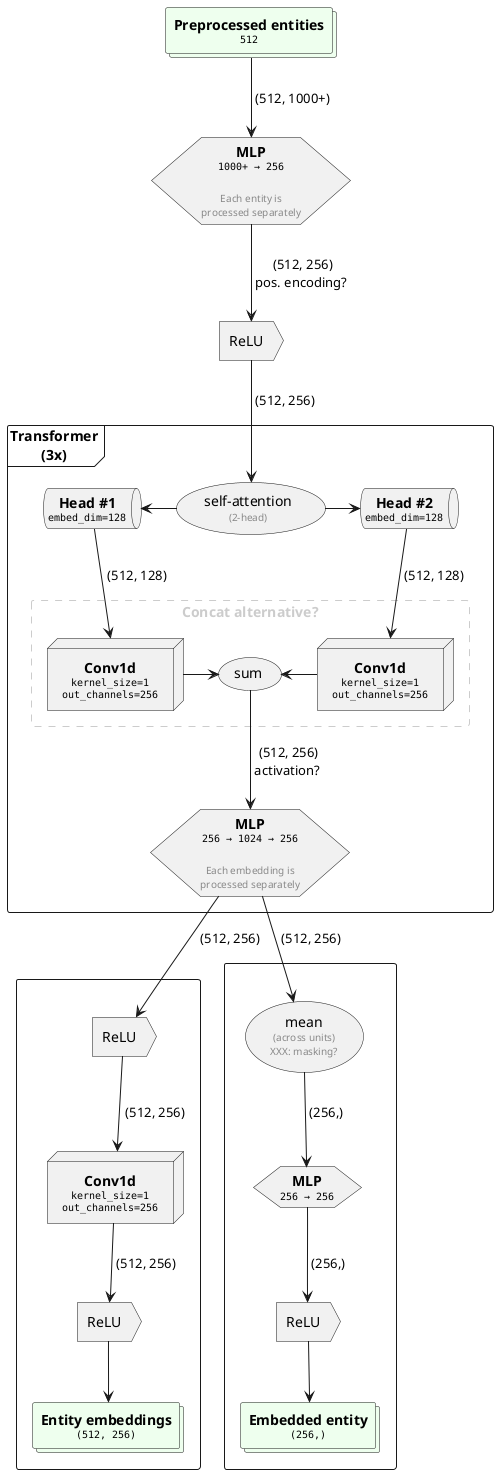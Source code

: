 @startuml "arch-alphastar-entity"

skinparam defaultTextAlignment center

<style>
Collections {
  BackGroundColor #efe
}
</style>

'''
''' Utility functions
'''

!function $replace($txt, $search, $repl)
  !$replaced = ""
  !while %strpos($txt, $search) >= 0
    !$position = %strpos($txt, $search)
    !$replaced = $replaced + %substr($txt, 0, $position) + $repl
    !$txt = %substr($txt, $position + %strlen($search))
  !endwhile
  !return $replaced + $txt
!endfunction

' Wraps each line of $txt within $open and $close
' Example:
'   $tagged_text("<color:red>", "two\nlines", "</color>")
'   => "<color:red>two</color>\n<color:red>lines</color>")"
!function $tagged_text($open, $txt, $close) return $open + $replace($txt, "\n", $close+"\n"+$open) + $close

!function $node_text($desc) return $tagged_text("<font:monospaced><size:10>", $desc, "</size></font>")
!function $node_text($name, $desc) return "<b>"+$name+"</b>\n"+$node_text($desc)
!function $node_text($name, $desc, $txt) return $node_text($name, $desc)+"\n\n"+$tagged_text("<color:888><size:10>", $txt, "</size></color>")

'''
''' Node types
'''

' Data
!procedure $Data($id, $name, $txt)
  Collections $id as "$node_text($name, $txt)"
!endprocedure

' MLP (FC)
!procedure $MLP($id, $name, $desc)
  Hexagon $id as "$node_text($name, $desc)"
!endprocedure
!procedure $MLP($id, $name, $desc, $txt)
  Hexagon $id as "$node_text($name, $desc, $txt)"
!endprocedure

' Transformer
!procedure $Transformer($id, $name, $desc)
  Queue $id as "$node_text($name, $desc)"
!endprocedure
!procedure $Transformer($id, $name, $desc, $txt)
  Queue $id as "$node_text($name, $desc, $txt)"
!endprocedure

' Convolution
!procedure $Convolution($id, $name, $desc)
  Node $id as "$node_text($name, $desc)"
!endprocedure
!procedure $Convolution($id, $name, $desc, $txt)
  Node $id as "$node_text($name, $desc, $txt)"
!endprocedure

' Activation
!procedure $Activation($id, $name)
  Action $id as "$name"
!endprocedure

' Sum / Mean / etc.
!procedure $Op($id, $name)
  Usecase $id as "$name"
!endprocedure
!procedure $Op($id, $name, $txt)
  ' Usecase $id as "$node_text($name, "", $txt)"
  Usecase $id as "$name\n$tagged_text("<color:888><size:10>", $txt, "</size></color>")"
!endprocedure

' Link
!procedure $Link($a, $b, $dim)
  $a --> $b : " $dim "
!endprocedure
!procedure $Link($a, $b, $dim, $txt)
  ' The newline causes a bug where the 1st line appears
  ' on the top-left side
  ' ...but it looks better that way
  $a --> $b : " $dim "\n$txt
!endprocedure


' collections "data"
' action Convolution
' hexagon MLP (FC)
' queue Transformer
''' less used:
' label label
' node node
' rectangle rectangle2
' storage storage


$Data(enc1in, "Preprocessed entities", "512")

$MLP(enc1mlp, "MLP", "1000+ → 256", "Each entity is\nprocessed separately")
$Link(enc1in, enc1mlp, "(512, 1000+)")
$Activation(enc1act, "ReLU")
$Link(enc1mlp, enc1act, "(512, 256)\n pos. encoding?")

Frame "Transformer\n(3x)" as transformer {
  $Op(t1split, "self-attention", "(2-head)")
  $Link(enc1act, t1split, "(512, 256)")
  $Transformer(t1h1, "Head #1", "embed_dim=128")
  $Transformer(t1h2, "Head #2", "embed_dim=128")
  t1h1 <- t1split
  t1split -> t1h2

  Rectangle "Concat alternative?" #white;line:ccc;line.dashed;text:ccc {
    $Convolution(t1conv1, "Conv1d", "kernel_size=1\nout_channels=256")
    $Convolution(t1conv2, "Conv1d", "kernel_size=1\nout_channels=256")
    $Link(t1h1, t1conv1, "(512, 128)")
    $Link(t1h2, t1conv2, "(512, 128)")

    $Op(t1sum, "sum")
    t1conv1 -> t1sum
    t1sum <- t1conv2
  }

  $MLP(t1mlp, "MLP", "256 → 1024 → 256", "Each embedding is\nprocessed separately")
  $Link(t1sum, t1mlp, "(512, 256)\n activation?")
}

Rectangle r1 as " " {
  $Activation(r1act1, "ReLU")
  $Link(t1mlp, r1act1, "(512, 256)")
  $Convolution(conv1, "Conv1d", "kernel_size=1\nout_channels=256")
  $Link(r1act1, conv1, "(512, 256)")
  $Activation(r1act2, "ReLU")
  $Link(conv1, r1act2, "(512, 256)")

  $Data(entity_embeddings, "Entity embeddings", "(512, 256)")
  r1act2 --> entity_embeddings
}

Rectangle r2 as " " {
  $Op(r2mean, "mean", "(across units)\nXXX: masking?")
  $Link(t1mlp, r2mean, "(512, 256)")
  $MLP(r2mlp, "MLP", "256 → 256")
  $Link(r2mean, r2mlp, "(256,)")
  $Activation(r2act, "ReLU")
  $Link(r2mlp, r2act, "(256,)")

  $Data(embedded_entity, "Embedded entity", "(256,)")
  r2act --> embedded_entity
}

@enduml

